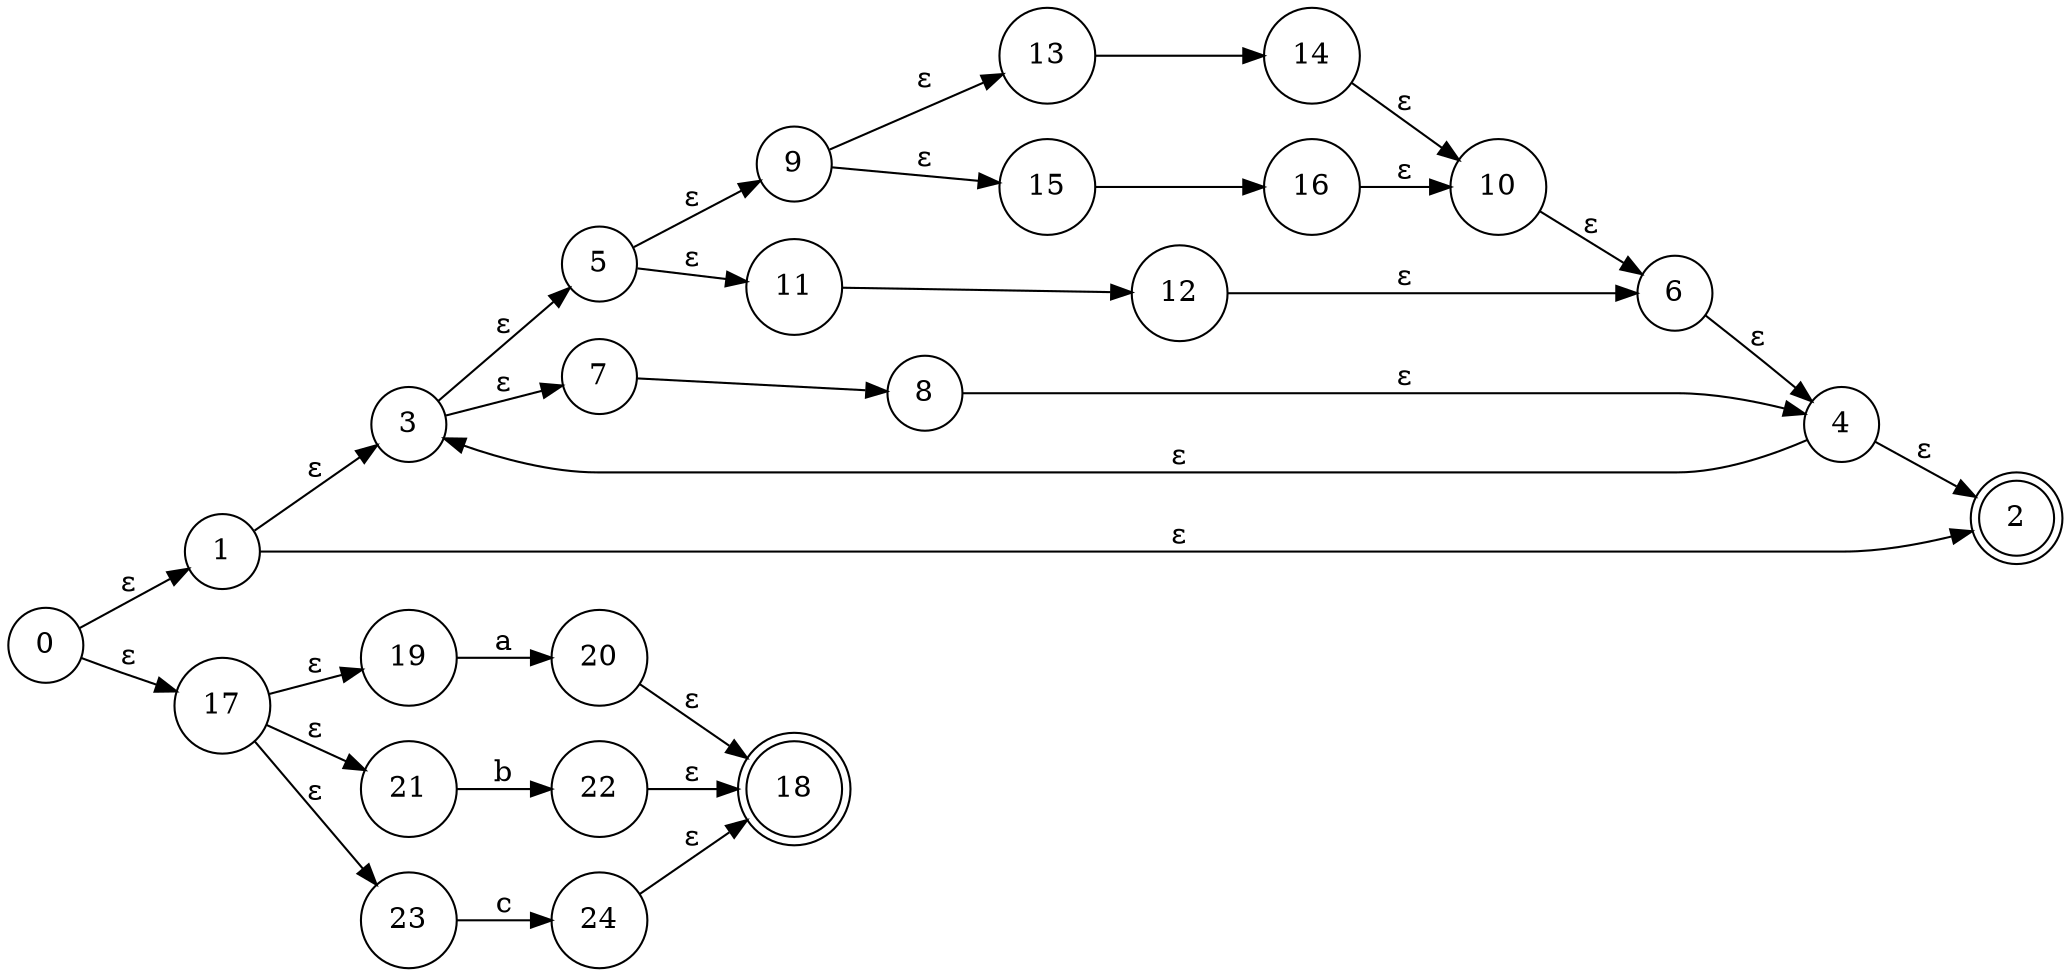 digraph G {
    rankdir=LR;
    layout = "dot";
    "0" [label="0" shape=circle];
    "0" -> "1" [label="ε"];
    "1" [label="1" shape=circle];
    "1" -> "3" [label="ε"];
    "3" [label="3" shape=circle];
    "3" -> "5" [label="ε"];
    "5" [label="5" shape=circle];
    "5" -> "9" [label="ε"];
    "9" [label="9" shape=circle];
    "9" -> "13" [label="ε"];
    "13" [label="13" shape=circle];
    "13" -> "14" [label=" "];
    "14" [label="14" shape=circle];
    "14" -> "10" [label="ε"];
    "10" [label="10" shape=circle];
    "10" -> "6" [label="ε"];
    "6" [label="6" shape=circle];
    "6" -> "4" [label="ε"];
    "4" [label="4" shape=circle];
    "4" -> "3" [label="ε"];
    "4" -> "2" [label="ε"];
    "2" [label="2" shape=doublecircle];
    "9" -> "15" [label="ε"];
    "15" [label="15" shape=circle];
    "15" -> "16" [label="	"];
    "16" [label="16" shape=circle];
    "16" -> "10" [label="ε"];
    "5" -> "11" [label="ε"];
    "11" [label="11" shape=circle];
    "11" -> "12" [label="
"];
    "12" [label="12" shape=circle];
    "12" -> "6" [label="ε"];
    "3" -> "7" [label="ε"];
    "7" [label="7" shape=circle];
    "7" -> "8" [label=""];
    "8" [label="8" shape=circle];
    "8" -> "4" [label="ε"];
    "1" -> "2" [label="ε"];
    "0" -> "17" [label="ε"];
    "17" [label="17" shape=circle];
    "17" -> "19" [label="ε"];
    "19" [label="19" shape=circle];
    "19" -> "20" [label="a"];
    "20" [label="20" shape=circle];
    "20" -> "18" [label="ε"];
    "18" [label="18" shape=doublecircle];
    "17" -> "21" [label="ε"];
    "21" [label="21" shape=circle];
    "21" -> "22" [label="b"];
    "22" [label="22" shape=circle];
    "22" -> "18" [label="ε"];
    "17" -> "23" [label="ε"];
    "23" [label="23" shape=circle];
    "23" -> "24" [label="c"];
    "24" [label="24" shape=circle];
    "24" -> "18" [label="ε"];
}
